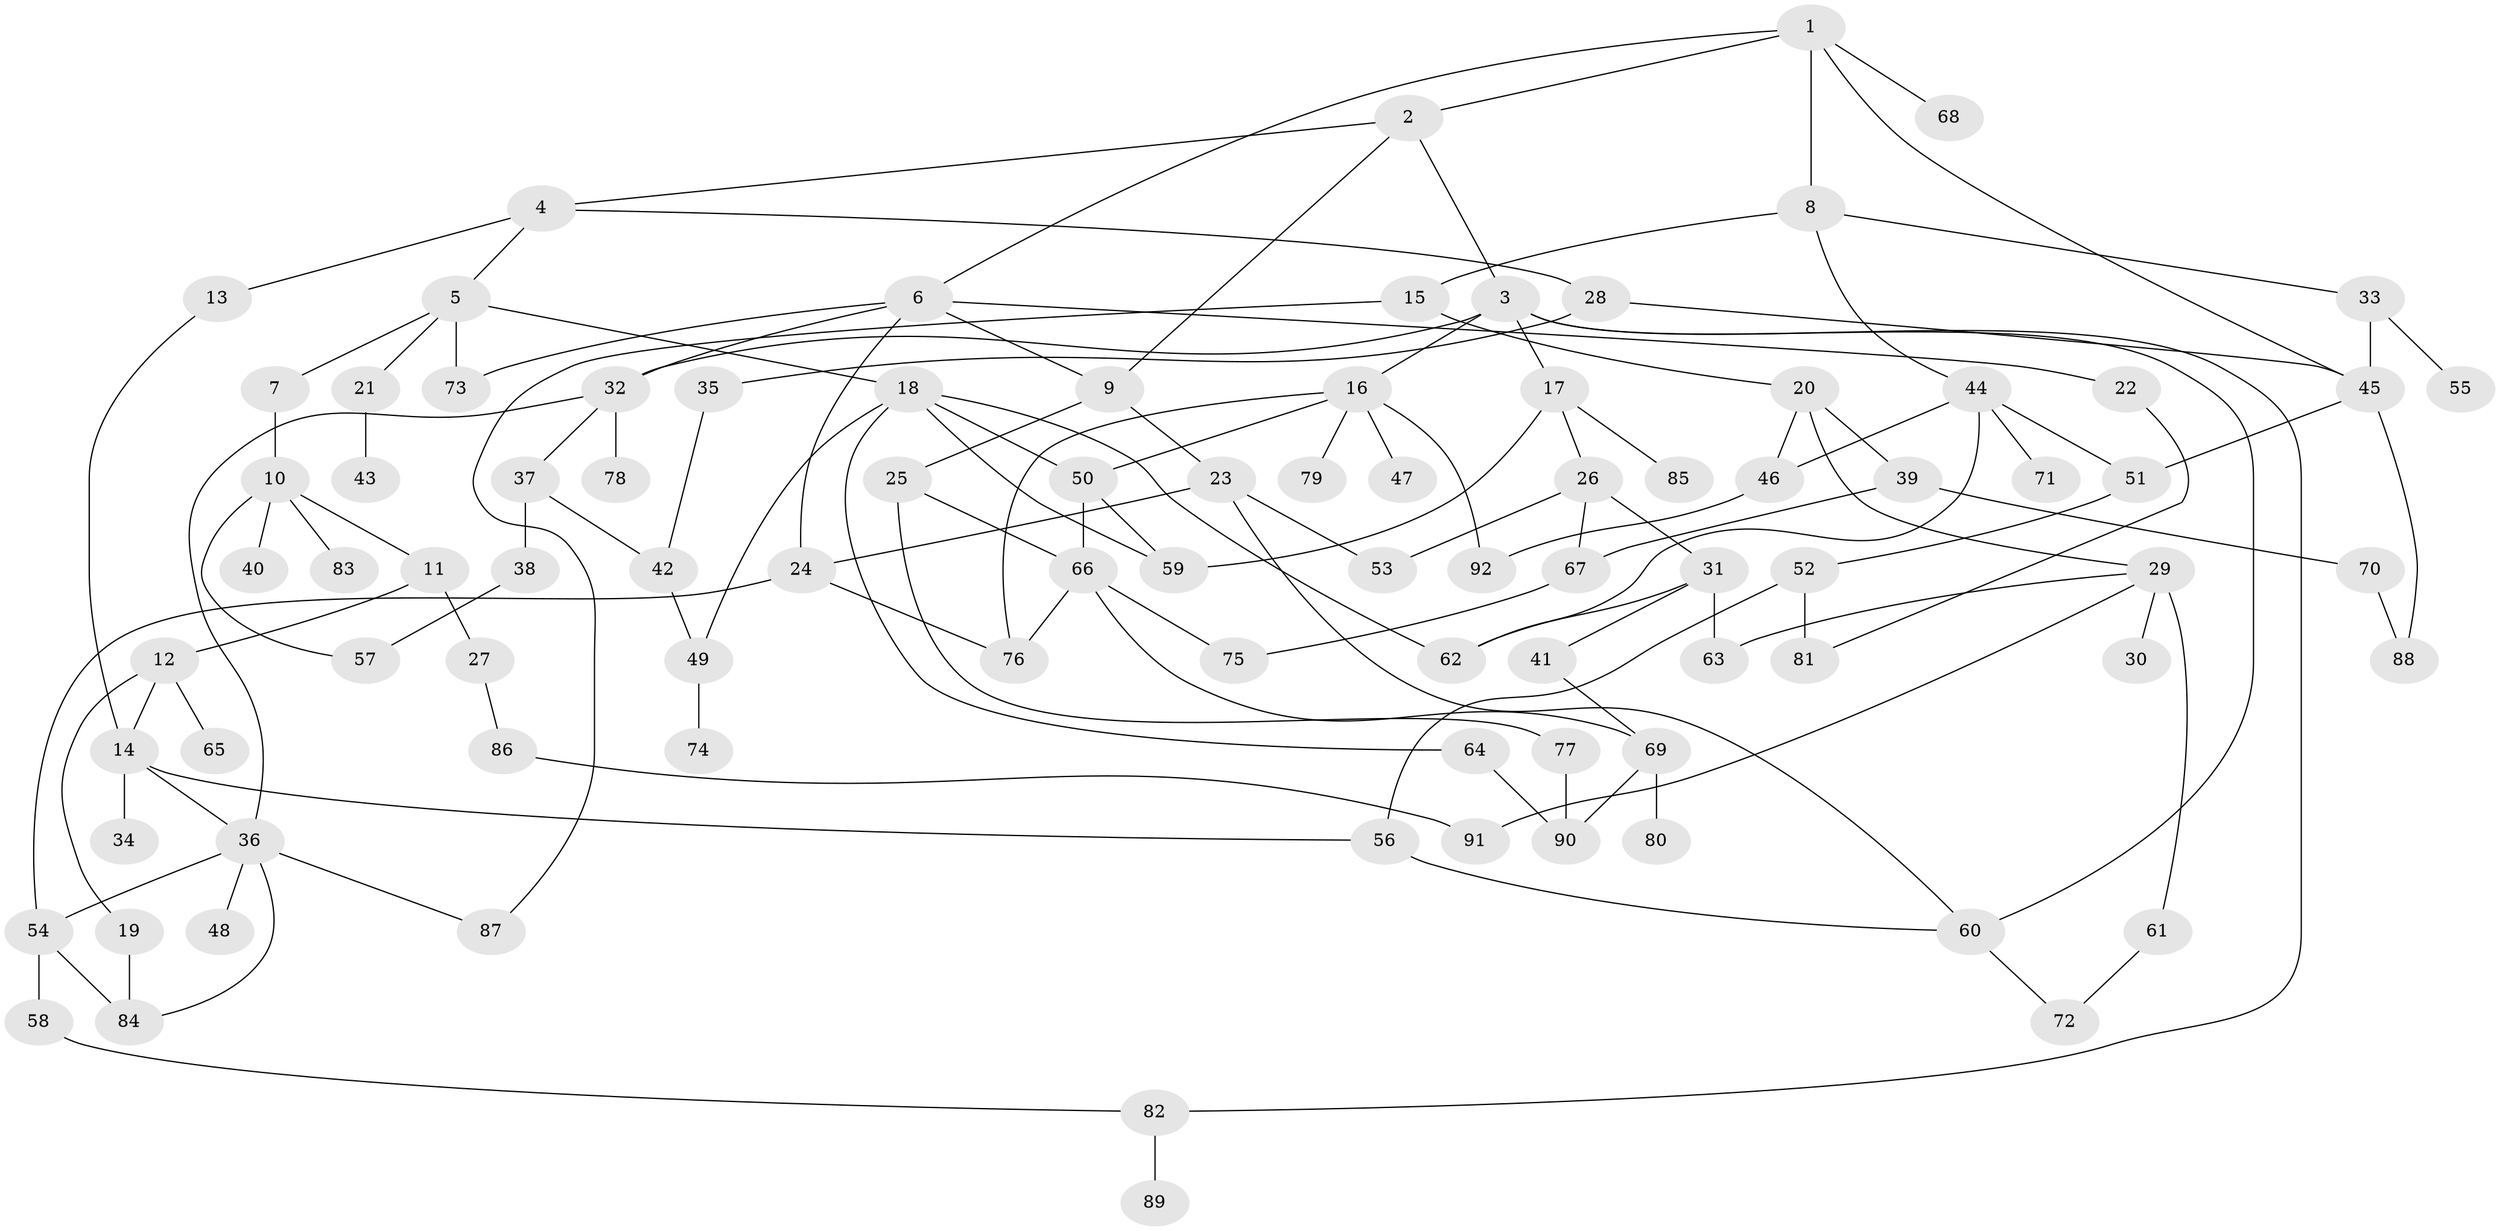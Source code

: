 // Generated by graph-tools (version 1.1) at 2025/10/02/27/25 16:10:52]
// undirected, 92 vertices, 132 edges
graph export_dot {
graph [start="1"]
  node [color=gray90,style=filled];
  1;
  2;
  3;
  4;
  5;
  6;
  7;
  8;
  9;
  10;
  11;
  12;
  13;
  14;
  15;
  16;
  17;
  18;
  19;
  20;
  21;
  22;
  23;
  24;
  25;
  26;
  27;
  28;
  29;
  30;
  31;
  32;
  33;
  34;
  35;
  36;
  37;
  38;
  39;
  40;
  41;
  42;
  43;
  44;
  45;
  46;
  47;
  48;
  49;
  50;
  51;
  52;
  53;
  54;
  55;
  56;
  57;
  58;
  59;
  60;
  61;
  62;
  63;
  64;
  65;
  66;
  67;
  68;
  69;
  70;
  71;
  72;
  73;
  74;
  75;
  76;
  77;
  78;
  79;
  80;
  81;
  82;
  83;
  84;
  85;
  86;
  87;
  88;
  89;
  90;
  91;
  92;
  1 -- 2;
  1 -- 6;
  1 -- 8;
  1 -- 68;
  1 -- 45;
  2 -- 3;
  2 -- 4;
  2 -- 9;
  3 -- 16;
  3 -- 17;
  3 -- 60;
  3 -- 82;
  3 -- 32;
  4 -- 5;
  4 -- 13;
  4 -- 28;
  5 -- 7;
  5 -- 18;
  5 -- 21;
  5 -- 73;
  6 -- 22;
  6 -- 24;
  6 -- 32;
  6 -- 73;
  6 -- 9;
  7 -- 10;
  8 -- 15;
  8 -- 33;
  8 -- 44;
  9 -- 23;
  9 -- 25;
  10 -- 11;
  10 -- 40;
  10 -- 83;
  10 -- 57;
  11 -- 12;
  11 -- 27;
  12 -- 19;
  12 -- 65;
  12 -- 14;
  13 -- 14;
  14 -- 34;
  14 -- 36;
  14 -- 56;
  15 -- 20;
  15 -- 87;
  16 -- 47;
  16 -- 50;
  16 -- 79;
  16 -- 92;
  16 -- 76;
  17 -- 26;
  17 -- 59;
  17 -- 85;
  18 -- 62;
  18 -- 64;
  18 -- 59;
  18 -- 50;
  18 -- 49;
  19 -- 84;
  20 -- 29;
  20 -- 39;
  20 -- 46;
  21 -- 43;
  22 -- 81;
  23 -- 60;
  23 -- 53;
  23 -- 24;
  24 -- 76;
  24 -- 54;
  25 -- 77;
  25 -- 66;
  26 -- 31;
  26 -- 53;
  26 -- 67;
  27 -- 86;
  28 -- 35;
  28 -- 45;
  29 -- 30;
  29 -- 61;
  29 -- 63;
  29 -- 91;
  31 -- 41;
  31 -- 63;
  31 -- 62;
  32 -- 36;
  32 -- 37;
  32 -- 78;
  33 -- 55;
  33 -- 45;
  35 -- 42;
  36 -- 48;
  36 -- 54;
  36 -- 84;
  36 -- 87;
  37 -- 38;
  37 -- 42;
  38 -- 57;
  39 -- 70;
  39 -- 67;
  41 -- 69;
  42 -- 49;
  44 -- 46;
  44 -- 71;
  44 -- 62;
  44 -- 51;
  45 -- 51;
  45 -- 88;
  46 -- 92;
  49 -- 74;
  50 -- 66;
  50 -- 59;
  51 -- 52;
  52 -- 56;
  52 -- 81;
  54 -- 58;
  54 -- 84;
  56 -- 60;
  58 -- 82;
  60 -- 72;
  61 -- 72;
  64 -- 90;
  66 -- 69;
  66 -- 75;
  66 -- 76;
  67 -- 75;
  69 -- 80;
  69 -- 90;
  70 -- 88;
  77 -- 90;
  82 -- 89;
  86 -- 91;
}
